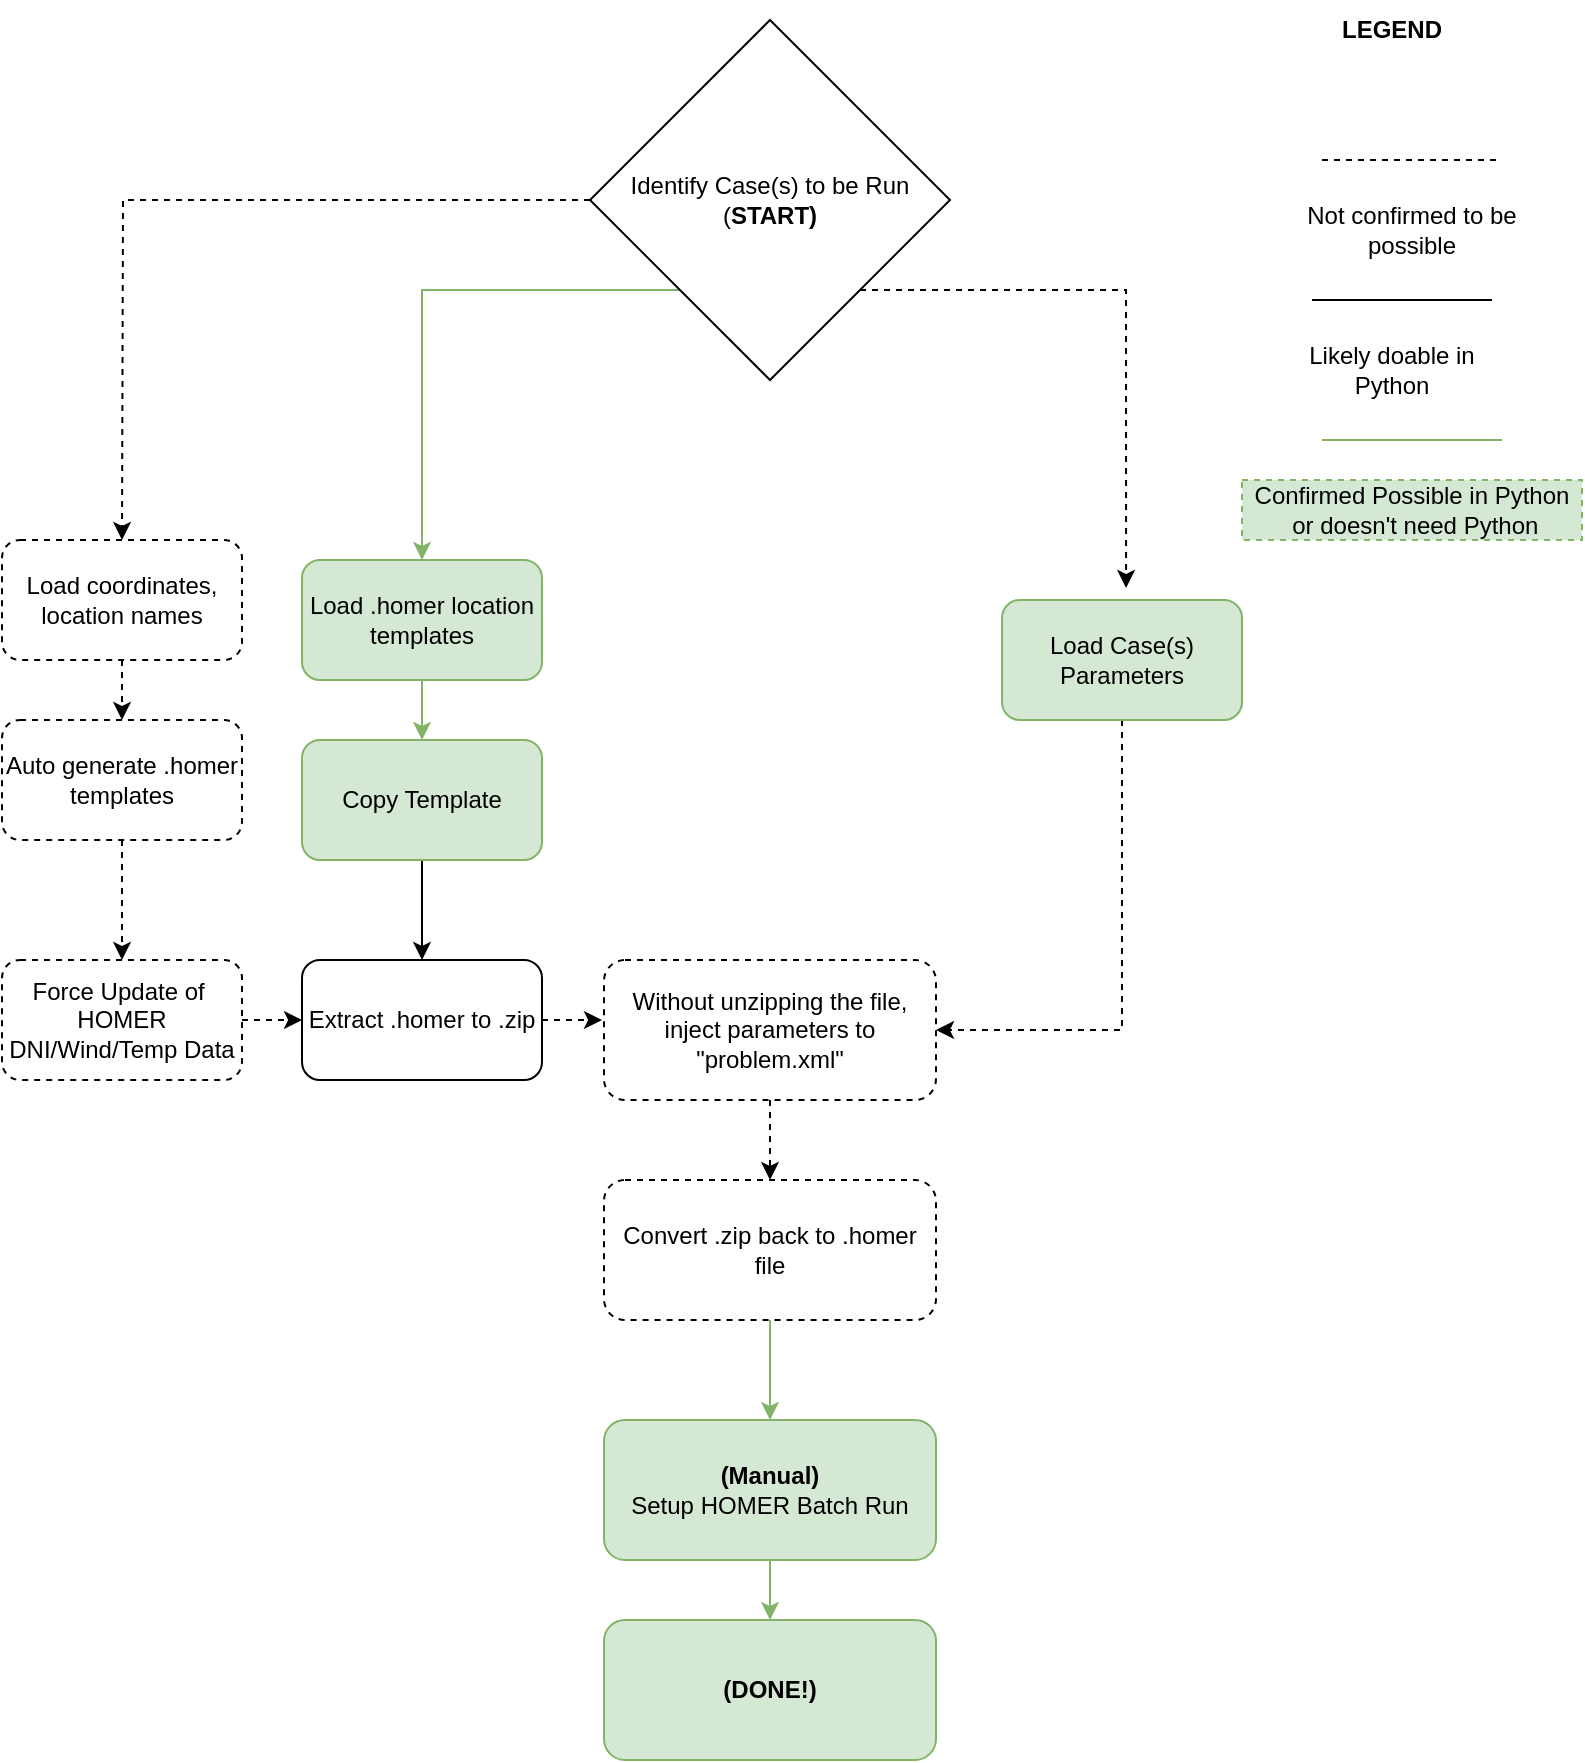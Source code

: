 <mxfile version="17.1.3" type="device" pages="2"><diagram id="C5RBs43oDa-KdzZeNtuy" name="InputProcessing"><mxGraphModel dx="870" dy="584" grid="1" gridSize="10" guides="1" tooltips="1" connect="1" arrows="1" fold="1" page="1" pageScale="1" pageWidth="827" pageHeight="1169" math="0" shadow="0"><root><mxCell id="WIyWlLk6GJQsqaUBKTNV-0"/><mxCell id="WIyWlLk6GJQsqaUBKTNV-1" parent="WIyWlLk6GJQsqaUBKTNV-0"/><mxCell id="MN8lV8bmZr4YzvWtXDf2-7" style="edgeStyle=orthogonalEdgeStyle;rounded=0;orthogonalLoop=1;jettySize=auto;html=1;exitX=0;exitY=1;exitDx=0;exitDy=0;entryX=0.5;entryY=0;entryDx=0;entryDy=0;fillColor=#d5e8d4;strokeColor=#82b366;" edge="1" parent="WIyWlLk6GJQsqaUBKTNV-1" source="MN8lV8bmZr4YzvWtXDf2-1" target="MN8lV8bmZr4YzvWtXDf2-4"><mxGeometry relative="1" as="geometry"/></mxCell><mxCell id="MN8lV8bmZr4YzvWtXDf2-34" style="edgeStyle=orthogonalEdgeStyle;rounded=0;orthogonalLoop=1;jettySize=auto;html=1;exitX=0;exitY=0.5;exitDx=0;exitDy=0;dashed=1;" edge="1" parent="WIyWlLk6GJQsqaUBKTNV-1" source="MN8lV8bmZr4YzvWtXDf2-1"><mxGeometry relative="1" as="geometry"><mxPoint x="90" y="280" as="targetPoint"/></mxGeometry></mxCell><mxCell id="MN8lV8bmZr4YzvWtXDf2-38" style="edgeStyle=orthogonalEdgeStyle;rounded=0;orthogonalLoop=1;jettySize=auto;html=1;exitX=1;exitY=1;exitDx=0;exitDy=0;entryX=0.517;entryY=-0.1;entryDx=0;entryDy=0;entryPerimeter=0;dashed=1;" edge="1" parent="WIyWlLk6GJQsqaUBKTNV-1" source="MN8lV8bmZr4YzvWtXDf2-1" target="MN8lV8bmZr4YzvWtXDf2-2"><mxGeometry relative="1" as="geometry"/></mxCell><mxCell id="MN8lV8bmZr4YzvWtXDf2-1" value="&lt;div&gt;Identify Case(s) to be Run&lt;/div&gt;&lt;div&gt;(&lt;b&gt;START)&lt;/b&gt;&lt;br&gt;&lt;/div&gt;" style="rhombus;whiteSpace=wrap;html=1;" vertex="1" parent="WIyWlLk6GJQsqaUBKTNV-1"><mxGeometry x="324" y="20" width="180" height="180" as="geometry"/></mxCell><mxCell id="MN8lV8bmZr4YzvWtXDf2-37" style="edgeStyle=orthogonalEdgeStyle;rounded=0;orthogonalLoop=1;jettySize=auto;html=1;exitX=0.5;exitY=1;exitDx=0;exitDy=0;entryX=1;entryY=0.5;entryDx=0;entryDy=0;dashed=1;" edge="1" parent="WIyWlLk6GJQsqaUBKTNV-1" source="MN8lV8bmZr4YzvWtXDf2-2" target="MN8lV8bmZr4YzvWtXDf2-10"><mxGeometry relative="1" as="geometry"/></mxCell><mxCell id="MN8lV8bmZr4YzvWtXDf2-2" value="Load Case(s) Parameters" style="rounded=1;whiteSpace=wrap;html=1;fillColor=#d5e8d4;strokeColor=#82b366;" vertex="1" parent="WIyWlLk6GJQsqaUBKTNV-1"><mxGeometry x="530" y="310" width="120" height="60" as="geometry"/></mxCell><mxCell id="MN8lV8bmZr4YzvWtXDf2-9" style="edgeStyle=orthogonalEdgeStyle;rounded=0;orthogonalLoop=1;jettySize=auto;html=1;exitX=0.5;exitY=1;exitDx=0;exitDy=0;entryX=0.5;entryY=0;entryDx=0;entryDy=0;fillColor=#d5e8d4;strokeColor=#82b366;" edge="1" parent="WIyWlLk6GJQsqaUBKTNV-1" source="MN8lV8bmZr4YzvWtXDf2-4" target="MN8lV8bmZr4YzvWtXDf2-8"><mxGeometry relative="1" as="geometry"/></mxCell><mxCell id="MN8lV8bmZr4YzvWtXDf2-4" value="Load .homer location templates" style="rounded=1;whiteSpace=wrap;html=1;fillColor=#d5e8d4;strokeColor=#82b366;" vertex="1" parent="WIyWlLk6GJQsqaUBKTNV-1"><mxGeometry x="180" y="290" width="120" height="60" as="geometry"/></mxCell><mxCell id="MN8lV8bmZr4YzvWtXDf2-32" style="edgeStyle=orthogonalEdgeStyle;rounded=0;orthogonalLoop=1;jettySize=auto;html=1;exitX=0.5;exitY=1;exitDx=0;exitDy=0;" edge="1" parent="WIyWlLk6GJQsqaUBKTNV-1" source="MN8lV8bmZr4YzvWtXDf2-8" target="MN8lV8bmZr4YzvWtXDf2-31"><mxGeometry relative="1" as="geometry"/></mxCell><mxCell id="MN8lV8bmZr4YzvWtXDf2-8" value="Copy Template" style="rounded=1;whiteSpace=wrap;html=1;fillColor=#d5e8d4;strokeColor=#82b366;" vertex="1" parent="WIyWlLk6GJQsqaUBKTNV-1"><mxGeometry x="180" y="380" width="120" height="60" as="geometry"/></mxCell><mxCell id="MN8lV8bmZr4YzvWtXDf2-22" style="edgeStyle=orthogonalEdgeStyle;rounded=0;orthogonalLoop=1;jettySize=auto;html=1;exitX=0.5;exitY=1;exitDx=0;exitDy=0;entryX=0.5;entryY=0;entryDx=0;entryDy=0;dashed=1;" edge="1" parent="WIyWlLk6GJQsqaUBKTNV-1" source="MN8lV8bmZr4YzvWtXDf2-10" target="MN8lV8bmZr4YzvWtXDf2-21"><mxGeometry relative="1" as="geometry"><mxPoint x="420" y="590" as="targetPoint"/></mxGeometry></mxCell><mxCell id="MN8lV8bmZr4YzvWtXDf2-10" value="Without unzipping the file, inject parameters to &quot;problem.xml&quot;" style="rounded=1;whiteSpace=wrap;html=1;dashed=1;" vertex="1" parent="WIyWlLk6GJQsqaUBKTNV-1"><mxGeometry x="331" y="490" width="166" height="70" as="geometry"/></mxCell><mxCell id="MN8lV8bmZr4YzvWtXDf2-19" value="" style="group" vertex="1" connectable="0" parent="WIyWlLk6GJQsqaUBKTNV-1"><mxGeometry x="30" y="280" width="120" height="270" as="geometry"/></mxCell><mxCell id="MN8lV8bmZr4YzvWtXDf2-15" style="edgeStyle=orthogonalEdgeStyle;rounded=0;orthogonalLoop=1;jettySize=auto;html=1;exitX=0.5;exitY=1;exitDx=0;exitDy=0;dashed=1;" edge="1" parent="MN8lV8bmZr4YzvWtXDf2-19" source="MN8lV8bmZr4YzvWtXDf2-13"><mxGeometry relative="1" as="geometry"><mxPoint x="60" y="90" as="targetPoint"/></mxGeometry></mxCell><mxCell id="MN8lV8bmZr4YzvWtXDf2-13" value="Load coordinates, location names" style="rounded=1;whiteSpace=wrap;html=1;dashed=1;" vertex="1" parent="MN8lV8bmZr4YzvWtXDf2-19"><mxGeometry width="120" height="60" as="geometry"/></mxCell><mxCell id="MN8lV8bmZr4YzvWtXDf2-16" value="Auto generate .homer templates" style="rounded=1;whiteSpace=wrap;html=1;dashed=1;" vertex="1" parent="MN8lV8bmZr4YzvWtXDf2-19"><mxGeometry y="90" width="120" height="60" as="geometry"/></mxCell><mxCell id="MN8lV8bmZr4YzvWtXDf2-17" value="Force Update of&amp;nbsp; HOMER DNI/Wind/Temp Data" style="rounded=1;whiteSpace=wrap;html=1;dashed=1;" vertex="1" parent="MN8lV8bmZr4YzvWtXDf2-19"><mxGeometry y="210" width="120" height="60" as="geometry"/></mxCell><mxCell id="MN8lV8bmZr4YzvWtXDf2-18" style="edgeStyle=orthogonalEdgeStyle;rounded=0;orthogonalLoop=1;jettySize=auto;html=1;exitX=0.5;exitY=1;exitDx=0;exitDy=0;entryX=0.5;entryY=0;entryDx=0;entryDy=0;dashed=1;" edge="1" parent="MN8lV8bmZr4YzvWtXDf2-19" source="MN8lV8bmZr4YzvWtXDf2-16" target="MN8lV8bmZr4YzvWtXDf2-17"><mxGeometry relative="1" as="geometry"/></mxCell><mxCell id="MN8lV8bmZr4YzvWtXDf2-39" style="edgeStyle=orthogonalEdgeStyle;rounded=0;orthogonalLoop=1;jettySize=auto;html=1;exitX=0.5;exitY=1;exitDx=0;exitDy=0;fillColor=#d5e8d4;strokeColor=#82b366;" edge="1" parent="WIyWlLk6GJQsqaUBKTNV-1" source="MN8lV8bmZr4YzvWtXDf2-21"><mxGeometry relative="1" as="geometry"><mxPoint x="414" y="720" as="targetPoint"/></mxGeometry></mxCell><mxCell id="MN8lV8bmZr4YzvWtXDf2-21" value="Convert .zip back to .homer file" style="rounded=1;whiteSpace=wrap;html=1;dashed=1;" vertex="1" parent="WIyWlLk6GJQsqaUBKTNV-1"><mxGeometry x="331" y="600" width="166" height="70" as="geometry"/></mxCell><mxCell id="MN8lV8bmZr4YzvWtXDf2-23" value="&lt;b&gt;LEGEND&lt;/b&gt;" style="text;html=1;strokeColor=none;fillColor=none;align=center;verticalAlign=middle;whiteSpace=wrap;rounded=0;dashed=1;" vertex="1" parent="WIyWlLk6GJQsqaUBKTNV-1"><mxGeometry x="695" y="10" width="60" height="30" as="geometry"/></mxCell><mxCell id="MN8lV8bmZr4YzvWtXDf2-25" value="" style="endArrow=none;dashed=1;html=1;rounded=0;" edge="1" parent="WIyWlLk6GJQsqaUBKTNV-1"><mxGeometry width="50" height="50" relative="1" as="geometry"><mxPoint x="690" y="90" as="sourcePoint"/><mxPoint x="780" y="90" as="targetPoint"/></mxGeometry></mxCell><mxCell id="MN8lV8bmZr4YzvWtXDf2-26" value="Not confirmed to be possible" style="text;html=1;strokeColor=none;fillColor=none;align=center;verticalAlign=middle;whiteSpace=wrap;rounded=0;dashed=1;" vertex="1" parent="WIyWlLk6GJQsqaUBKTNV-1"><mxGeometry x="680" y="110" width="110" height="30" as="geometry"/></mxCell><mxCell id="MN8lV8bmZr4YzvWtXDf2-27" value="" style="endArrow=none;html=1;rounded=0;" edge="1" parent="WIyWlLk6GJQsqaUBKTNV-1"><mxGeometry width="50" height="50" relative="1" as="geometry"><mxPoint x="685" y="160" as="sourcePoint"/><mxPoint x="775" y="160" as="targetPoint"/></mxGeometry></mxCell><mxCell id="MN8lV8bmZr4YzvWtXDf2-28" value="Likely doable in Python" style="text;html=1;strokeColor=none;fillColor=none;align=center;verticalAlign=middle;whiteSpace=wrap;rounded=0;dashed=1;" vertex="1" parent="WIyWlLk6GJQsqaUBKTNV-1"><mxGeometry x="670" y="180" width="110" height="30" as="geometry"/></mxCell><mxCell id="MN8lV8bmZr4YzvWtXDf2-29" value="" style="endArrow=none;html=1;rounded=0;fillColor=#d5e8d4;strokeColor=#82b366;" edge="1" parent="WIyWlLk6GJQsqaUBKTNV-1"><mxGeometry width="50" height="50" relative="1" as="geometry"><mxPoint x="690" y="230" as="sourcePoint"/><mxPoint x="780" y="230" as="targetPoint"/></mxGeometry></mxCell><mxCell id="MN8lV8bmZr4YzvWtXDf2-30" value="&lt;div&gt;Confirmed Possible in Python&lt;br&gt;&lt;/div&gt;&amp;nbsp;or doesn't need Python" style="text;html=1;strokeColor=#82b366;fillColor=#d5e8d4;align=center;verticalAlign=middle;whiteSpace=wrap;rounded=0;dashed=1;" vertex="1" parent="WIyWlLk6GJQsqaUBKTNV-1"><mxGeometry x="650" y="250" width="170" height="30" as="geometry"/></mxCell><mxCell id="MN8lV8bmZr4YzvWtXDf2-35" style="edgeStyle=orthogonalEdgeStyle;rounded=0;orthogonalLoop=1;jettySize=auto;html=1;exitX=1;exitY=0.5;exitDx=0;exitDy=0;dashed=1;" edge="1" parent="WIyWlLk6GJQsqaUBKTNV-1" source="MN8lV8bmZr4YzvWtXDf2-31"><mxGeometry relative="1" as="geometry"><mxPoint x="330" y="520" as="targetPoint"/></mxGeometry></mxCell><mxCell id="MN8lV8bmZr4YzvWtXDf2-31" value="Extract .homer to .zip" style="rounded=1;whiteSpace=wrap;html=1;" vertex="1" parent="WIyWlLk6GJQsqaUBKTNV-1"><mxGeometry x="180" y="490" width="120" height="60" as="geometry"/></mxCell><mxCell id="MN8lV8bmZr4YzvWtXDf2-33" style="edgeStyle=orthogonalEdgeStyle;rounded=0;orthogonalLoop=1;jettySize=auto;html=1;exitX=1;exitY=0.5;exitDx=0;exitDy=0;entryX=0;entryY=0.5;entryDx=0;entryDy=0;dashed=1;" edge="1" parent="WIyWlLk6GJQsqaUBKTNV-1" source="MN8lV8bmZr4YzvWtXDf2-17" target="MN8lV8bmZr4YzvWtXDf2-31"><mxGeometry relative="1" as="geometry"/></mxCell><mxCell id="MN8lV8bmZr4YzvWtXDf2-42" style="edgeStyle=orthogonalEdgeStyle;rounded=0;orthogonalLoop=1;jettySize=auto;html=1;exitX=0.5;exitY=1;exitDx=0;exitDy=0;entryX=0.5;entryY=0;entryDx=0;entryDy=0;fillColor=#d5e8d4;strokeColor=#82b366;" edge="1" parent="WIyWlLk6GJQsqaUBKTNV-1" source="MN8lV8bmZr4YzvWtXDf2-40" target="MN8lV8bmZr4YzvWtXDf2-41"><mxGeometry relative="1" as="geometry"/></mxCell><mxCell id="MN8lV8bmZr4YzvWtXDf2-40" value="&lt;div&gt;&lt;b&gt;(Manual)&lt;/b&gt;&lt;/div&gt;&lt;div&gt;Setup HOMER Batch Run&lt;br&gt;&lt;b&gt;&lt;/b&gt;&lt;/div&gt;" style="rounded=1;whiteSpace=wrap;html=1;fillColor=#d5e8d4;strokeColor=#82b366;" vertex="1" parent="WIyWlLk6GJQsqaUBKTNV-1"><mxGeometry x="331" y="720" width="166" height="70" as="geometry"/></mxCell><mxCell id="MN8lV8bmZr4YzvWtXDf2-41" value="&lt;b&gt;(DONE!)&lt;/b&gt;" style="rounded=1;whiteSpace=wrap;html=1;fillColor=#d5e8d4;strokeColor=#82b366;" vertex="1" parent="WIyWlLk6GJQsqaUBKTNV-1"><mxGeometry x="331" y="820" width="166" height="70" as="geometry"/></mxCell></root></mxGraphModel></diagram><diagram id="jdOhEm9ql0pALZd3sUOK" name="OutputProcessing"><mxGraphModel dx="870" dy="584" grid="1" gridSize="10" guides="1" tooltips="1" connect="1" arrows="1" fold="1" page="1" pageScale="1" pageWidth="850" pageHeight="1100" math="0" shadow="0"><root><mxCell id="8oZ7hzQlJjhlle5n8HgM-0"/><mxCell id="8oZ7hzQlJjhlle5n8HgM-1" parent="8oZ7hzQlJjhlle5n8HgM-0"/><mxCell id="t55B9k7bM44SPAV67DJL-1" style="edgeStyle=orthogonalEdgeStyle;rounded=0;orthogonalLoop=1;jettySize=auto;html=1;exitX=0.5;exitY=1;exitDx=0;exitDy=0;fillColor=#d5e8d4;strokeColor=#82b366;" edge="1" parent="8oZ7hzQlJjhlle5n8HgM-1" source="t55B9k7bM44SPAV67DJL-0" target="t55B9k7bM44SPAV67DJL-2"><mxGeometry relative="1" as="geometry"><mxPoint x="405" y="200" as="targetPoint"/></mxGeometry></mxCell><mxCell id="t55B9k7bM44SPAV67DJL-0" value="&lt;div&gt;Run HOMER Batch Cases&lt;/div&gt;&lt;div&gt;w/Export to one .xlsx file&lt;/div&gt;&lt;b&gt;(START!)&lt;/b&gt;" style="rhombus;whiteSpace=wrap;html=1;" vertex="1" parent="8oZ7hzQlJjhlle5n8HgM-1"><mxGeometry x="310" width="190" height="160" as="geometry"/></mxCell><mxCell id="t55B9k7bM44SPAV67DJL-3" style="edgeStyle=orthogonalEdgeStyle;rounded=0;orthogonalLoop=1;jettySize=auto;html=1;exitX=0.5;exitY=1;exitDx=0;exitDy=0;fillColor=#d5e8d4;strokeColor=#82b366;" edge="1" parent="8oZ7hzQlJjhlle5n8HgM-1" source="t55B9k7bM44SPAV67DJL-2" target="t55B9k7bM44SPAV67DJL-4"><mxGeometry relative="1" as="geometry"><mxPoint x="405" y="300" as="targetPoint"/></mxGeometry></mxCell><mxCell id="t55B9k7bM44SPAV67DJL-2" value="Import .xlsx file to Python via Pandas" style="rounded=1;whiteSpace=wrap;html=1;fillColor=#d5e8d4;strokeColor=#82b366;" vertex="1" parent="8oZ7hzQlJjhlle5n8HgM-1"><mxGeometry x="345" y="200" width="120" height="60" as="geometry"/></mxCell><mxCell id="t55B9k7bM44SPAV67DJL-5" style="edgeStyle=orthogonalEdgeStyle;rounded=0;orthogonalLoop=1;jettySize=auto;html=1;exitX=0;exitY=0.5;exitDx=0;exitDy=0;fillColor=#d5e8d4;strokeColor=#82b366;" edge="1" parent="8oZ7hzQlJjhlle5n8HgM-1" source="t55B9k7bM44SPAV67DJL-4" target="t55B9k7bM44SPAV67DJL-6"><mxGeometry relative="1" as="geometry"><mxPoint x="200" y="400" as="targetPoint"/></mxGeometry></mxCell><mxCell id="t55B9k7bM44SPAV67DJL-16" style="edgeStyle=orthogonalEdgeStyle;rounded=0;orthogonalLoop=1;jettySize=auto;html=1;exitX=1;exitY=0.5;exitDx=0;exitDy=0;entryX=0;entryY=0.5;entryDx=0;entryDy=0;fillColor=#d5e8d4;strokeColor=#82b366;" edge="1" parent="8oZ7hzQlJjhlle5n8HgM-1" source="t55B9k7bM44SPAV67DJL-4" target="t55B9k7bM44SPAV67DJL-15"><mxGeometry relative="1" as="geometry"/></mxCell><mxCell id="t55B9k7bM44SPAV67DJL-4" value="Decompose .xlsx file to individual sheets as dictionary (key = name of .homer file)" style="rounded=1;whiteSpace=wrap;html=1;fillColor=#d5e8d4;strokeColor=#82b366;" vertex="1" parent="8oZ7hzQlJjhlle5n8HgM-1"><mxGeometry x="317.5" y="290" width="175" height="60" as="geometry"/></mxCell><mxCell id="t55B9k7bM44SPAV67DJL-10" style="edgeStyle=orthogonalEdgeStyle;rounded=0;orthogonalLoop=1;jettySize=auto;html=1;exitX=0.5;exitY=1;exitDx=0;exitDy=0;entryX=0;entryY=0.5;entryDx=0;entryDy=0;fillColor=#d5e8d4;strokeColor=#82b366;" edge="1" parent="8oZ7hzQlJjhlle5n8HgM-1" source="t55B9k7bM44SPAV67DJL-6" target="t55B9k7bM44SPAV67DJL-11"><mxGeometry relative="1" as="geometry"><mxPoint x="200" y="460" as="targetPoint"/></mxGeometry></mxCell><mxCell id="t55B9k7bM44SPAV67DJL-6" value="Extract optimal case in each sheet" style="rounded=1;whiteSpace=wrap;html=1;fillColor=#d5e8d4;strokeColor=#82b366;" vertex="1" parent="8oZ7hzQlJjhlle5n8HgM-1"><mxGeometry x="140" y="370" width="120" height="60" as="geometry"/></mxCell><mxCell id="t55B9k7bM44SPAV67DJL-21" style="edgeStyle=orthogonalEdgeStyle;rounded=0;orthogonalLoop=1;jettySize=auto;html=1;exitX=0.5;exitY=1;exitDx=0;exitDy=0;fillColor=#d5e8d4;strokeColor=#82b366;" edge="1" parent="8oZ7hzQlJjhlle5n8HgM-1" source="t55B9k7bM44SPAV67DJL-11" target="t55B9k7bM44SPAV67DJL-22"><mxGeometry relative="1" as="geometry"><mxPoint x="405" y="560" as="targetPoint"/></mxGeometry></mxCell><mxCell id="t55B9k7bM44SPAV67DJL-11" value="Generate new sheet containing all optimized solutions" style="rounded=0;whiteSpace=wrap;html=1;fillColor=#d5e8d4;strokeColor=#82b366;" vertex="1" parent="8oZ7hzQlJjhlle5n8HgM-1"><mxGeometry x="345" y="440" width="120" height="60" as="geometry"/></mxCell><mxCell id="t55B9k7bM44SPAV67DJL-18" style="edgeStyle=orthogonalEdgeStyle;rounded=0;orthogonalLoop=1;jettySize=auto;html=1;exitX=0.5;exitY=1;exitDx=0;exitDy=0;entryX=0.5;entryY=0;entryDx=0;entryDy=0;fillColor=#d5e8d4;strokeColor=#82b366;" edge="1" parent="8oZ7hzQlJjhlle5n8HgM-1" source="t55B9k7bM44SPAV67DJL-15" target="t55B9k7bM44SPAV67DJL-17"><mxGeometry relative="1" as="geometry"/></mxCell><mxCell id="t55B9k7bM44SPAV67DJL-15" value="Determine Location/Cost Pair in each sheet" style="rounded=1;whiteSpace=wrap;html=1;fillColor=#d5e8d4;strokeColor=#82b366;" vertex="1" parent="8oZ7hzQlJjhlle5n8HgM-1"><mxGeometry x="550" y="290" width="120" height="60" as="geometry"/></mxCell><mxCell id="t55B9k7bM44SPAV67DJL-20" style="edgeStyle=orthogonalEdgeStyle;rounded=0;orthogonalLoop=1;jettySize=auto;html=1;exitX=0;exitY=0.5;exitDx=0;exitDy=0;entryX=1;entryY=0.5;entryDx=0;entryDy=0;fillColor=#d5e8d4;strokeColor=#82b366;" edge="1" parent="8oZ7hzQlJjhlle5n8HgM-1" source="t55B9k7bM44SPAV67DJL-17" target="t55B9k7bM44SPAV67DJL-11"><mxGeometry relative="1" as="geometry"/></mxCell><mxCell id="t55B9k7bM44SPAV67DJL-17" value="Ensure data can be referenced by:&lt;br&gt; location &lt;br&gt;AND KCC&lt;br&gt; AND financial case" style="rounded=1;whiteSpace=wrap;html=1;fillColor=#d5e8d4;strokeColor=#82b366;" vertex="1" parent="8oZ7hzQlJjhlle5n8HgM-1"><mxGeometry x="540" y="430" width="140" height="80" as="geometry"/></mxCell><mxCell id="t55B9k7bM44SPAV67DJL-23" style="edgeStyle=orthogonalEdgeStyle;rounded=0;orthogonalLoop=1;jettySize=auto;html=1;exitX=0.5;exitY=1;exitDx=0;exitDy=0;dashed=1;" edge="1" parent="8oZ7hzQlJjhlle5n8HgM-1" source="t55B9k7bM44SPAV67DJL-22" target="t55B9k7bM44SPAV67DJL-24"><mxGeometry relative="1" as="geometry"><mxPoint x="405" y="620" as="targetPoint"/></mxGeometry></mxCell><mxCell id="t55B9k7bM44SPAV67DJL-22" value="&lt;div&gt;Generate Useful&lt;/div&gt;&lt;div&gt;&amp;nbsp;Data Plots&lt;/div&gt;" style="rounded=1;whiteSpace=wrap;html=1;fillColor=#d5e8d4;strokeColor=#82b366;" vertex="1" parent="8oZ7hzQlJjhlle5n8HgM-1"><mxGeometry x="345" y="530" width="120" height="60" as="geometry"/></mxCell><mxCell id="t55B9k7bM44SPAV67DJL-26" style="edgeStyle=orthogonalEdgeStyle;rounded=0;orthogonalLoop=1;jettySize=auto;html=1;exitX=0.5;exitY=1;exitDx=0;exitDy=0;entryX=0.5;entryY=0;entryDx=0;entryDy=0;dashed=1;" edge="1" parent="8oZ7hzQlJjhlle5n8HgM-1" source="t55B9k7bM44SPAV67DJL-24" target="t55B9k7bM44SPAV67DJL-25"><mxGeometry relative="1" as="geometry"/></mxCell><mxCell id="t55B9k7bM44SPAV67DJL-24" value="Construct Map of USA w/Pins for each location?" style="rounded=1;whiteSpace=wrap;html=1;dashed=1;" vertex="1" parent="8oZ7hzQlJjhlle5n8HgM-1"><mxGeometry x="345" y="630" width="120" height="60" as="geometry"/></mxCell><mxCell id="t55B9k7bM44SPAV67DJL-25" value="&lt;b&gt;(END?)&lt;/b&gt;" style="rounded=1;whiteSpace=wrap;html=1;" vertex="1" parent="8oZ7hzQlJjhlle5n8HgM-1"><mxGeometry x="345" y="720" width="120" height="60" as="geometry"/></mxCell><mxCell id="7t1t3t8PI4pci4NRKGLE-0" value="" style="endArrow=none;dashed=1;html=1;rounded=0;" edge="1" parent="8oZ7hzQlJjhlle5n8HgM-1"><mxGeometry width="50" height="50" relative="1" as="geometry"><mxPoint x="710" y="70" as="sourcePoint"/><mxPoint x="800" y="70" as="targetPoint"/></mxGeometry></mxCell><mxCell id="7t1t3t8PI4pci4NRKGLE-1" value="Not confirmed to be possible" style="text;html=1;strokeColor=none;fillColor=none;align=center;verticalAlign=middle;whiteSpace=wrap;rounded=0;dashed=1;" vertex="1" parent="8oZ7hzQlJjhlle5n8HgM-1"><mxGeometry x="700" y="90" width="110" height="30" as="geometry"/></mxCell><mxCell id="7t1t3t8PI4pci4NRKGLE-2" value="" style="endArrow=none;html=1;rounded=0;" edge="1" parent="8oZ7hzQlJjhlle5n8HgM-1"><mxGeometry width="50" height="50" relative="1" as="geometry"><mxPoint x="705" y="140" as="sourcePoint"/><mxPoint x="795" y="140" as="targetPoint"/></mxGeometry></mxCell><mxCell id="7t1t3t8PI4pci4NRKGLE-3" value="Likely doable in Python" style="text;html=1;strokeColor=none;fillColor=none;align=center;verticalAlign=middle;whiteSpace=wrap;rounded=0;dashed=1;" vertex="1" parent="8oZ7hzQlJjhlle5n8HgM-1"><mxGeometry x="690" y="160" width="110" height="30" as="geometry"/></mxCell><mxCell id="7t1t3t8PI4pci4NRKGLE-4" value="" style="endArrow=none;html=1;rounded=0;fillColor=#d5e8d4;strokeColor=#82b366;" edge="1" parent="8oZ7hzQlJjhlle5n8HgM-1"><mxGeometry width="50" height="50" relative="1" as="geometry"><mxPoint x="710" y="210" as="sourcePoint"/><mxPoint x="800" y="210" as="targetPoint"/></mxGeometry></mxCell><mxCell id="7t1t3t8PI4pci4NRKGLE-5" value="&lt;div&gt;Confirmed Possible in Python&lt;br&gt;&lt;/div&gt;&amp;nbsp;or doesn't need Python" style="text;html=1;strokeColor=#82b366;fillColor=#d5e8d4;align=center;verticalAlign=middle;whiteSpace=wrap;rounded=0;dashed=1;" vertex="1" parent="8oZ7hzQlJjhlle5n8HgM-1"><mxGeometry x="670" y="230" width="170" height="30" as="geometry"/></mxCell></root></mxGraphModel></diagram></mxfile>